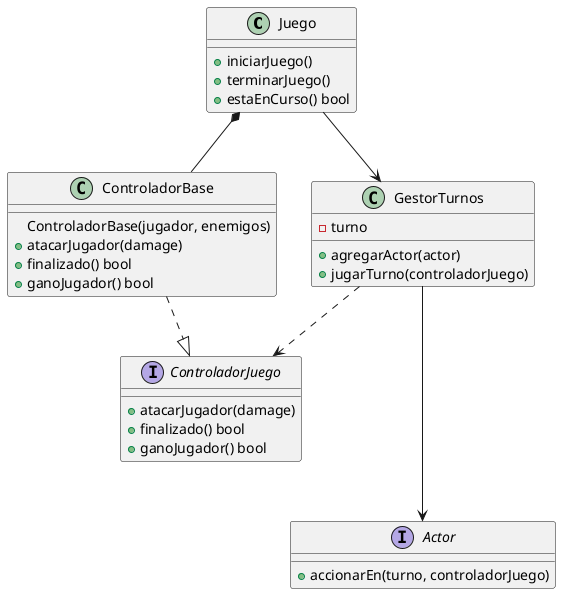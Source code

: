 @startuml

class Juego{
    + iniciarJuego()
    + terminarJuego()
    + estaEnCurso() bool
}

interface ControladorJuego{
    + atacarJugador(damage)
    + finalizado() bool
    + ganoJugador() bool
}

class ControladorBase{
    ControladorBase(jugador, enemigos)
    + atacarJugador(damage)
    + finalizado() bool
    + ganoJugador() bool
}

ControladorBase ..|> ControladorJuego
Juego *-- ControladorBase


interface Actor{
    +accionarEn(turno, controladorJuego)
}

class GestorTurnos{
    -turno
    +agregarActor(actor)
    +jugarTurno(controladorJuego)
}

GestorTurnos ---> Actor






Juego --> GestorTurnos


GestorTurnos..> ControladorJuego



@enduml